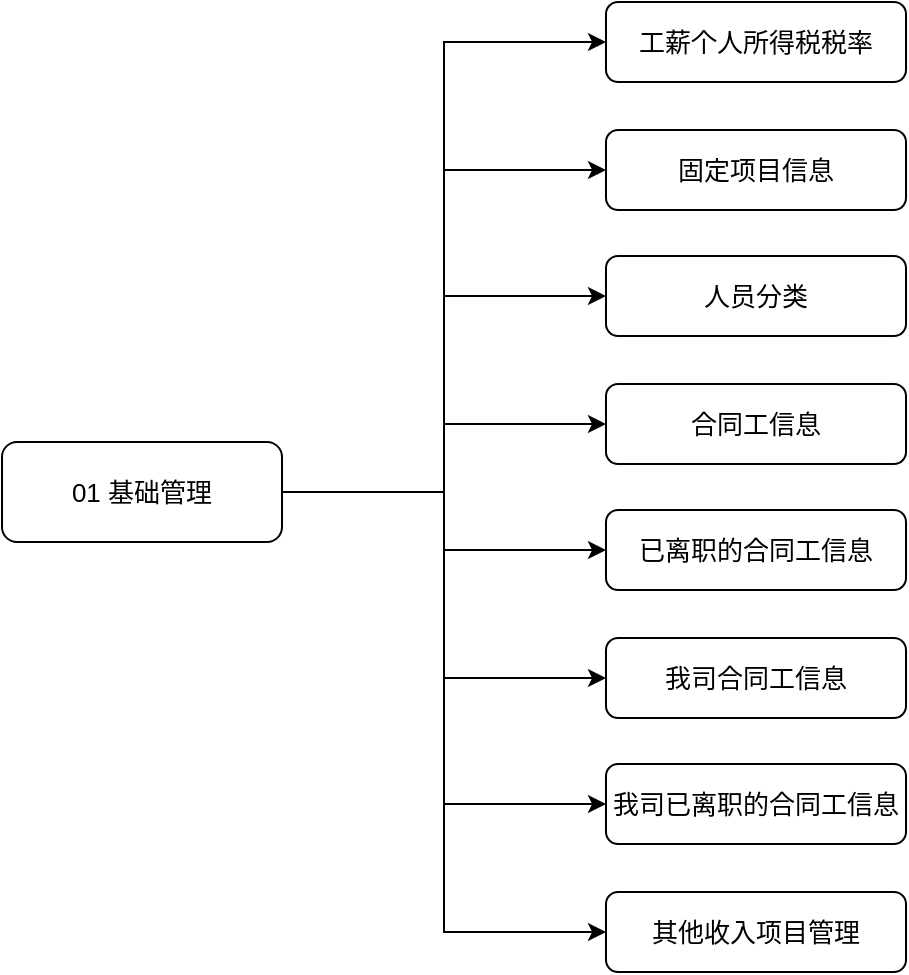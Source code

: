 <mxfile version="21.3.8" type="github" pages="8">
  <diagram name="01 基础管理" id="TdalaOrlAJjaWRF8ksaa">
    <mxGraphModel dx="1434" dy="740" grid="1" gridSize="10" guides="1" tooltips="1" connect="1" arrows="1" fold="1" page="1" pageScale="1" pageWidth="827" pageHeight="1169" math="0" shadow="0">
      <root>
        <mxCell id="0" />
        <mxCell id="1" parent="0" />
        <mxCell id="5uI-ygCqjJ37hUJFTX-i-10" style="edgeStyle=orthogonalEdgeStyle;rounded=0;orthogonalLoop=1;jettySize=auto;html=1;exitX=1;exitY=0.5;exitDx=0;exitDy=0;entryX=0;entryY=0.5;entryDx=0;entryDy=0;fontSize=13;" edge="1" parent="1" source="5uI-ygCqjJ37hUJFTX-i-1" target="5uI-ygCqjJ37hUJFTX-i-2">
          <mxGeometry relative="1" as="geometry" />
        </mxCell>
        <mxCell id="5uI-ygCqjJ37hUJFTX-i-11" style="edgeStyle=orthogonalEdgeStyle;rounded=0;orthogonalLoop=1;jettySize=auto;html=1;exitX=1;exitY=0.5;exitDx=0;exitDy=0;entryX=0;entryY=0.5;entryDx=0;entryDy=0;fontSize=13;" edge="1" parent="1" source="5uI-ygCqjJ37hUJFTX-i-1" target="5uI-ygCqjJ37hUJFTX-i-3">
          <mxGeometry relative="1" as="geometry" />
        </mxCell>
        <mxCell id="5uI-ygCqjJ37hUJFTX-i-12" style="edgeStyle=orthogonalEdgeStyle;rounded=0;orthogonalLoop=1;jettySize=auto;html=1;exitX=1;exitY=0.5;exitDx=0;exitDy=0;entryX=0;entryY=0.5;entryDx=0;entryDy=0;fontSize=13;" edge="1" parent="1" source="5uI-ygCqjJ37hUJFTX-i-1" target="5uI-ygCqjJ37hUJFTX-i-4">
          <mxGeometry relative="1" as="geometry" />
        </mxCell>
        <mxCell id="5uI-ygCqjJ37hUJFTX-i-13" style="edgeStyle=orthogonalEdgeStyle;rounded=0;orthogonalLoop=1;jettySize=auto;html=1;exitX=1;exitY=0.5;exitDx=0;exitDy=0;fontSize=13;" edge="1" parent="1" source="5uI-ygCqjJ37hUJFTX-i-1" target="5uI-ygCqjJ37hUJFTX-i-5">
          <mxGeometry relative="1" as="geometry" />
        </mxCell>
        <mxCell id="5uI-ygCqjJ37hUJFTX-i-14" style="edgeStyle=orthogonalEdgeStyle;rounded=0;orthogonalLoop=1;jettySize=auto;html=1;exitX=1;exitY=0.5;exitDx=0;exitDy=0;fontSize=13;" edge="1" parent="1" source="5uI-ygCqjJ37hUJFTX-i-1" target="5uI-ygCqjJ37hUJFTX-i-6">
          <mxGeometry relative="1" as="geometry" />
        </mxCell>
        <mxCell id="5uI-ygCqjJ37hUJFTX-i-15" style="edgeStyle=orthogonalEdgeStyle;rounded=0;orthogonalLoop=1;jettySize=auto;html=1;exitX=1;exitY=0.5;exitDx=0;exitDy=0;entryX=0;entryY=0.5;entryDx=0;entryDy=0;fontSize=13;" edge="1" parent="1" source="5uI-ygCqjJ37hUJFTX-i-1" target="5uI-ygCqjJ37hUJFTX-i-7">
          <mxGeometry relative="1" as="geometry" />
        </mxCell>
        <mxCell id="5uI-ygCqjJ37hUJFTX-i-16" style="edgeStyle=orthogonalEdgeStyle;rounded=0;orthogonalLoop=1;jettySize=auto;html=1;exitX=1;exitY=0.5;exitDx=0;exitDy=0;entryX=0;entryY=0.5;entryDx=0;entryDy=0;fontSize=13;" edge="1" parent="1" source="5uI-ygCqjJ37hUJFTX-i-1" target="5uI-ygCqjJ37hUJFTX-i-8">
          <mxGeometry relative="1" as="geometry" />
        </mxCell>
        <mxCell id="5uI-ygCqjJ37hUJFTX-i-17" style="edgeStyle=orthogonalEdgeStyle;rounded=0;orthogonalLoop=1;jettySize=auto;html=1;exitX=1;exitY=0.5;exitDx=0;exitDy=0;entryX=0;entryY=0.5;entryDx=0;entryDy=0;fontSize=13;" edge="1" parent="1" source="5uI-ygCqjJ37hUJFTX-i-1" target="5uI-ygCqjJ37hUJFTX-i-9">
          <mxGeometry relative="1" as="geometry" />
        </mxCell>
        <mxCell id="5uI-ygCqjJ37hUJFTX-i-1" value="01 基础管理" style="rounded=1;whiteSpace=wrap;html=1;fontSize=13;" vertex="1" parent="1">
          <mxGeometry x="140" y="340" width="140" height="50" as="geometry" />
        </mxCell>
        <mxCell id="5uI-ygCqjJ37hUJFTX-i-2" value="工薪个人所得税税率" style="rounded=1;whiteSpace=wrap;html=1;fontSize=13;" vertex="1" parent="1">
          <mxGeometry x="442" y="120" width="150" height="40" as="geometry" />
        </mxCell>
        <mxCell id="5uI-ygCqjJ37hUJFTX-i-3" value="固定项目信息" style="rounded=1;whiteSpace=wrap;html=1;fontSize=13;" vertex="1" parent="1">
          <mxGeometry x="442" y="184" width="150" height="40" as="geometry" />
        </mxCell>
        <mxCell id="5uI-ygCqjJ37hUJFTX-i-4" value="人员分类" style="rounded=1;whiteSpace=wrap;html=1;fontSize=13;" vertex="1" parent="1">
          <mxGeometry x="442" y="247" width="150" height="40" as="geometry" />
        </mxCell>
        <mxCell id="5uI-ygCqjJ37hUJFTX-i-5" value="合同工信息" style="rounded=1;whiteSpace=wrap;html=1;fontSize=13;" vertex="1" parent="1">
          <mxGeometry x="442" y="311" width="150" height="40" as="geometry" />
        </mxCell>
        <mxCell id="5uI-ygCqjJ37hUJFTX-i-6" value="已离职的合同工信息" style="rounded=1;whiteSpace=wrap;html=1;fontSize=13;" vertex="1" parent="1">
          <mxGeometry x="442" y="374" width="150" height="40" as="geometry" />
        </mxCell>
        <mxCell id="5uI-ygCqjJ37hUJFTX-i-7" value="我司合同工信息" style="rounded=1;whiteSpace=wrap;html=1;fontSize=13;" vertex="1" parent="1">
          <mxGeometry x="442" y="438" width="150" height="40" as="geometry" />
        </mxCell>
        <mxCell id="5uI-ygCqjJ37hUJFTX-i-8" value="我司已离职的合同工信息" style="rounded=1;whiteSpace=wrap;html=1;fontSize=13;" vertex="1" parent="1">
          <mxGeometry x="442" y="501" width="150" height="40" as="geometry" />
        </mxCell>
        <mxCell id="5uI-ygCqjJ37hUJFTX-i-9" value="其他收入项目管理" style="rounded=1;whiteSpace=wrap;html=1;fontSize=13;" vertex="1" parent="1">
          <mxGeometry x="442" y="565" width="150" height="40" as="geometry" />
        </mxCell>
      </root>
    </mxGraphModel>
  </diagram>
  <diagram id="5AiBq8TkDmLXCmBJVxZw" name="02 小程序信息与发布">
    <mxGraphModel dx="1434" dy="796" grid="1" gridSize="10" guides="1" tooltips="1" connect="1" arrows="1" fold="1" page="1" pageScale="1" pageWidth="827" pageHeight="1169" math="0" shadow="0">
      <root>
        <mxCell id="0" />
        <mxCell id="1" parent="0" />
        <mxCell id="6HSAuokOWffdYc0VG0xk-1" style="edgeStyle=orthogonalEdgeStyle;rounded=0;orthogonalLoop=1;jettySize=auto;html=1;exitX=1;exitY=0.5;exitDx=0;exitDy=0;entryX=0;entryY=0.5;entryDx=0;entryDy=0;fontSize=13;" edge="1" parent="1" source="6HSAuokOWffdYc0VG0xk-9" target="6HSAuokOWffdYc0VG0xk-10">
          <mxGeometry relative="1" as="geometry" />
        </mxCell>
        <mxCell id="6HSAuokOWffdYc0VG0xk-2" style="edgeStyle=orthogonalEdgeStyle;rounded=0;orthogonalLoop=1;jettySize=auto;html=1;exitX=1;exitY=0.5;exitDx=0;exitDy=0;entryX=0;entryY=0.5;entryDx=0;entryDy=0;fontSize=13;" edge="1" parent="1" source="6HSAuokOWffdYc0VG0xk-9" target="6HSAuokOWffdYc0VG0xk-11">
          <mxGeometry relative="1" as="geometry" />
        </mxCell>
        <mxCell id="6HSAuokOWffdYc0VG0xk-9" value="02 小程序信息与发布" style="rounded=1;whiteSpace=wrap;html=1;fontSize=13;" vertex="1" parent="1">
          <mxGeometry x="140" y="340" width="140" height="50" as="geometry" />
        </mxCell>
        <mxCell id="6HSAuokOWffdYc0VG0xk-10" value="公告管理" style="rounded=1;whiteSpace=wrap;html=1;fontSize=13;" vertex="1" parent="1">
          <mxGeometry x="440" y="313" width="150" height="40" as="geometry" />
        </mxCell>
        <mxCell id="6HSAuokOWffdYc0VG0xk-11" value="小程序海报管理" style="rounded=1;whiteSpace=wrap;html=1;fontSize=13;" vertex="1" parent="1">
          <mxGeometry x="440" y="377" width="150" height="40" as="geometry" />
        </mxCell>
      </root>
    </mxGraphModel>
  </diagram>
  <diagram id="GMn6qM1KLobI7-BGd-_n" name="03 团队与项目管理">
    <mxGraphModel dx="1434" dy="796" grid="1" gridSize="10" guides="1" tooltips="1" connect="1" arrows="1" fold="1" page="1" pageScale="1" pageWidth="827" pageHeight="1169" math="0" shadow="0">
      <root>
        <mxCell id="0" />
        <mxCell id="1" parent="0" />
        <mxCell id="bkFVBywFgQEd2bjUMpb1-1" style="edgeStyle=orthogonalEdgeStyle;rounded=0;orthogonalLoop=1;jettySize=auto;html=1;exitX=1;exitY=0.5;exitDx=0;exitDy=0;entryX=0;entryY=0.5;entryDx=0;entryDy=0;fontSize=13;" edge="1" parent="1" source="bkFVBywFgQEd2bjUMpb1-9" target="bkFVBywFgQEd2bjUMpb1-10">
          <mxGeometry relative="1" as="geometry" />
        </mxCell>
        <mxCell id="bkFVBywFgQEd2bjUMpb1-2" style="edgeStyle=orthogonalEdgeStyle;rounded=0;orthogonalLoop=1;jettySize=auto;html=1;exitX=1;exitY=0.5;exitDx=0;exitDy=0;entryX=0;entryY=0.5;entryDx=0;entryDy=0;fontSize=13;" edge="1" parent="1" source="bkFVBywFgQEd2bjUMpb1-9" target="bkFVBywFgQEd2bjUMpb1-11">
          <mxGeometry relative="1" as="geometry" />
        </mxCell>
        <mxCell id="bkFVBywFgQEd2bjUMpb1-3" style="edgeStyle=orthogonalEdgeStyle;rounded=0;orthogonalLoop=1;jettySize=auto;html=1;exitX=1;exitY=0.5;exitDx=0;exitDy=0;entryX=0;entryY=0.5;entryDx=0;entryDy=0;fontSize=13;" edge="1" parent="1" source="bkFVBywFgQEd2bjUMpb1-9" target="bkFVBywFgQEd2bjUMpb1-12">
          <mxGeometry relative="1" as="geometry" />
        </mxCell>
        <mxCell id="bkFVBywFgQEd2bjUMpb1-4" style="edgeStyle=orthogonalEdgeStyle;rounded=0;orthogonalLoop=1;jettySize=auto;html=1;exitX=1;exitY=0.5;exitDx=0;exitDy=0;fontSize=13;" edge="1" parent="1" source="bkFVBywFgQEd2bjUMpb1-9" target="bkFVBywFgQEd2bjUMpb1-13">
          <mxGeometry relative="1" as="geometry" />
        </mxCell>
        <mxCell id="bkFVBywFgQEd2bjUMpb1-6" style="edgeStyle=orthogonalEdgeStyle;rounded=0;orthogonalLoop=1;jettySize=auto;html=1;exitX=1;exitY=0.5;exitDx=0;exitDy=0;entryX=0;entryY=0.5;entryDx=0;entryDy=0;fontSize=13;" edge="1" parent="1" source="bkFVBywFgQEd2bjUMpb1-9" target="bkFVBywFgQEd2bjUMpb1-15">
          <mxGeometry relative="1" as="geometry" />
        </mxCell>
        <mxCell id="bkFVBywFgQEd2bjUMpb1-7" style="edgeStyle=orthogonalEdgeStyle;rounded=0;orthogonalLoop=1;jettySize=auto;html=1;exitX=1;exitY=0.5;exitDx=0;exitDy=0;entryX=0;entryY=0.5;entryDx=0;entryDy=0;fontSize=13;" edge="1" parent="1" source="bkFVBywFgQEd2bjUMpb1-9" target="bkFVBywFgQEd2bjUMpb1-16">
          <mxGeometry relative="1" as="geometry" />
        </mxCell>
        <mxCell id="7RH8R98XhEmLlqintfm6-1" style="edgeStyle=orthogonalEdgeStyle;rounded=0;orthogonalLoop=1;jettySize=auto;html=1;exitX=1;exitY=0.5;exitDx=0;exitDy=0;entryX=0;entryY=0.5;entryDx=0;entryDy=0;" edge="1" parent="1" source="bkFVBywFgQEd2bjUMpb1-9" target="bkFVBywFgQEd2bjUMpb1-14">
          <mxGeometry relative="1" as="geometry" />
        </mxCell>
        <mxCell id="bkFVBywFgQEd2bjUMpb1-9" value="03 团队与项目管理" style="rounded=1;whiteSpace=wrap;html=1;fontSize=13;" vertex="1" parent="1">
          <mxGeometry x="140" y="306" width="140" height="50" as="geometry" />
        </mxCell>
        <mxCell id="bkFVBywFgQEd2bjUMpb1-10" value="我的项目信息" style="rounded=1;whiteSpace=wrap;html=1;fontSize=13;" vertex="1" parent="1">
          <mxGeometry x="440" y="120" width="150" height="40" as="geometry" />
        </mxCell>
        <mxCell id="bkFVBywFgQEd2bjUMpb1-11" value="团队信息管理" style="rounded=1;whiteSpace=wrap;html=1;fontSize=13;" vertex="1" parent="1">
          <mxGeometry x="440" y="184" width="150" height="40" as="geometry" />
        </mxCell>
        <mxCell id="bkFVBywFgQEd2bjUMpb1-12" value="我的团队信息管理" style="rounded=1;whiteSpace=wrap;html=1;fontSize=13;" vertex="1" parent="1">
          <mxGeometry x="440" y="247" width="150" height="40" as="geometry" />
        </mxCell>
        <mxCell id="bkFVBywFgQEd2bjUMpb1-13" value="我的团队信息人员管理" style="rounded=1;whiteSpace=wrap;html=1;fontSize=13;" vertex="1" parent="1">
          <mxGeometry x="440" y="311" width="150" height="40" as="geometry" />
        </mxCell>
        <mxCell id="bkFVBywFgQEd2bjUMpb1-14" value="部门用户管理" style="rounded=1;whiteSpace=wrap;html=1;fontSize=13;" vertex="1" parent="1">
          <mxGeometry x="440" y="374" width="150" height="40" as="geometry" />
        </mxCell>
        <mxCell id="bkFVBywFgQEd2bjUMpb1-15" value="部门用户管理[超级管理员专用]" style="rounded=1;whiteSpace=wrap;html=1;fontSize=13;" vertex="1" parent="1">
          <mxGeometry x="440" y="438" width="150" height="40" as="geometry" />
        </mxCell>
        <mxCell id="bkFVBywFgQEd2bjUMpb1-16" value="已删除部门用户" style="rounded=1;whiteSpace=wrap;html=1;fontSize=13;" vertex="1" parent="1">
          <mxGeometry x="440" y="501" width="150" height="40" as="geometry" />
        </mxCell>
      </root>
    </mxGraphModel>
  </diagram>
  <diagram id="tyS06lkljQJFEwCAz4Dy" name="04 薪酬待遇标准">
    <mxGraphModel dx="1434" dy="796" grid="1" gridSize="10" guides="1" tooltips="1" connect="1" arrows="1" fold="1" page="1" pageScale="1" pageWidth="827" pageHeight="1169" math="0" shadow="0">
      <root>
        <mxCell id="0" />
        <mxCell id="1" parent="0" />
        <mxCell id="oTIm9uTMyOU5fXK9sZv_-1" style="edgeStyle=orthogonalEdgeStyle;rounded=0;orthogonalLoop=1;jettySize=auto;html=1;exitX=1;exitY=0.5;exitDx=0;exitDy=0;entryX=0;entryY=0.5;entryDx=0;entryDy=0;fontSize=13;" edge="1" parent="1" source="oTIm9uTMyOU5fXK9sZv_-7" target="oTIm9uTMyOU5fXK9sZv_-8">
          <mxGeometry relative="1" as="geometry" />
        </mxCell>
        <mxCell id="oTIm9uTMyOU5fXK9sZv_-2" style="edgeStyle=orthogonalEdgeStyle;rounded=0;orthogonalLoop=1;jettySize=auto;html=1;exitX=1;exitY=0.5;exitDx=0;exitDy=0;entryX=0;entryY=0.5;entryDx=0;entryDy=0;fontSize=13;" edge="1" parent="1" source="oTIm9uTMyOU5fXK9sZv_-7" target="oTIm9uTMyOU5fXK9sZv_-9">
          <mxGeometry relative="1" as="geometry" />
        </mxCell>
        <mxCell id="oTIm9uTMyOU5fXK9sZv_-3" style="edgeStyle=orthogonalEdgeStyle;rounded=0;orthogonalLoop=1;jettySize=auto;html=1;exitX=1;exitY=0.5;exitDx=0;exitDy=0;entryX=0;entryY=0.5;entryDx=0;entryDy=0;fontSize=13;" edge="1" parent="1" source="oTIm9uTMyOU5fXK9sZv_-7" target="oTIm9uTMyOU5fXK9sZv_-10">
          <mxGeometry relative="1" as="geometry" />
        </mxCell>
        <mxCell id="oTIm9uTMyOU5fXK9sZv_-4" style="edgeStyle=orthogonalEdgeStyle;rounded=0;orthogonalLoop=1;jettySize=auto;html=1;exitX=1;exitY=0.5;exitDx=0;exitDy=0;fontSize=13;" edge="1" parent="1" source="oTIm9uTMyOU5fXK9sZv_-7" target="oTIm9uTMyOU5fXK9sZv_-11">
          <mxGeometry relative="1" as="geometry" />
        </mxCell>
        <mxCell id="oTIm9uTMyOU5fXK9sZv_-5" style="edgeStyle=orthogonalEdgeStyle;rounded=0;orthogonalLoop=1;jettySize=auto;html=1;exitX=1;exitY=0.5;exitDx=0;exitDy=0;entryX=0;entryY=0.5;entryDx=0;entryDy=0;fontSize=13;" edge="1" parent="1" source="oTIm9uTMyOU5fXK9sZv_-7" target="oTIm9uTMyOU5fXK9sZv_-13">
          <mxGeometry relative="1" as="geometry" />
        </mxCell>
        <mxCell id="oTIm9uTMyOU5fXK9sZv_-6" style="edgeStyle=orthogonalEdgeStyle;rounded=0;orthogonalLoop=1;jettySize=auto;html=1;exitX=1;exitY=0.5;exitDx=0;exitDy=0;entryX=0;entryY=0.5;entryDx=0;entryDy=0;" edge="1" parent="1" source="oTIm9uTMyOU5fXK9sZv_-7" target="oTIm9uTMyOU5fXK9sZv_-12">
          <mxGeometry relative="1" as="geometry" />
        </mxCell>
        <mxCell id="oTIm9uTMyOU5fXK9sZv_-7" value="04 薪酬待遇标准" style="rounded=1;whiteSpace=wrap;html=1;fontSize=13;" vertex="1" parent="1">
          <mxGeometry x="140" y="270" width="140" height="50" as="geometry" />
        </mxCell>
        <mxCell id="oTIm9uTMyOU5fXK9sZv_-8" value="合同工薪酬待遇标准" style="rounded=1;whiteSpace=wrap;html=1;fontSize=13;" vertex="1" parent="1">
          <mxGeometry x="441" y="120" width="150" height="40" as="geometry" />
        </mxCell>
        <mxCell id="oTIm9uTMyOU5fXK9sZv_-9" value="合同工薪酬待遇变更" style="rounded=1;whiteSpace=wrap;html=1;fontSize=13;" vertex="1" parent="1">
          <mxGeometry x="441" y="184" width="150" height="40" as="geometry" />
        </mxCell>
        <mxCell id="oTIm9uTMyOU5fXK9sZv_-10" value="合同工薪酬待遇变更申请" style="rounded=1;whiteSpace=wrap;html=1;fontSize=13;" vertex="1" parent="1">
          <mxGeometry x="441" y="247" width="150" height="40" as="geometry" />
        </mxCell>
        <mxCell id="oTIm9uTMyOU5fXK9sZv_-11" value="合同工薪酬待遇标准变更人事处审核" style="rounded=1;whiteSpace=wrap;html=1;fontSize=13;" vertex="1" parent="1">
          <mxGeometry x="441" y="311" width="150" height="40" as="geometry" />
        </mxCell>
        <mxCell id="oTIm9uTMyOU5fXK9sZv_-12" value="合同工薪酬待遇标准变更申请查询" style="rounded=1;whiteSpace=wrap;html=1;fontSize=13;" vertex="1" parent="1">
          <mxGeometry x="441" y="374" width="150" height="40" as="geometry" />
        </mxCell>
        <mxCell id="oTIm9uTMyOU5fXK9sZv_-13" value="合同工薪酬待遇标准变更申请明细查询" style="rounded=1;whiteSpace=wrap;html=1;fontSize=13;" vertex="1" parent="1">
          <mxGeometry x="441" y="438" width="150" height="40" as="geometry" />
        </mxCell>
      </root>
    </mxGraphModel>
  </diagram>
  <diagram id="39wBOeBsnETTIP6W5zmb" name="05 申报管理">
    <mxGraphModel dx="1434" dy="796" grid="1" gridSize="10" guides="1" tooltips="1" connect="1" arrows="1" fold="1" page="1" pageScale="1" pageWidth="827" pageHeight="1169" math="0" shadow="0">
      <root>
        <mxCell id="0" />
        <mxCell id="1" parent="0" />
        <mxCell id="vbLfmXhrvDPKkQka-krZ-1" style="edgeStyle=orthogonalEdgeStyle;rounded=0;orthogonalLoop=1;jettySize=auto;html=1;exitX=1;exitY=0.5;exitDx=0;exitDy=0;entryX=0;entryY=0.5;entryDx=0;entryDy=0;fontSize=13;" edge="1" parent="1" source="vbLfmXhrvDPKkQka-krZ-7" target="vbLfmXhrvDPKkQka-krZ-8">
          <mxGeometry relative="1" as="geometry" />
        </mxCell>
        <mxCell id="vbLfmXhrvDPKkQka-krZ-2" style="edgeStyle=orthogonalEdgeStyle;rounded=0;orthogonalLoop=1;jettySize=auto;html=1;exitX=1;exitY=0.5;exitDx=0;exitDy=0;entryX=0;entryY=0.5;entryDx=0;entryDy=0;fontSize=13;" edge="1" parent="1" source="vbLfmXhrvDPKkQka-krZ-7" target="vbLfmXhrvDPKkQka-krZ-9">
          <mxGeometry relative="1" as="geometry" />
        </mxCell>
        <mxCell id="vbLfmXhrvDPKkQka-krZ-3" style="edgeStyle=orthogonalEdgeStyle;rounded=0;orthogonalLoop=1;jettySize=auto;html=1;exitX=1;exitY=0.5;exitDx=0;exitDy=0;entryX=0;entryY=0.5;entryDx=0;entryDy=0;fontSize=13;" edge="1" parent="1" source="vbLfmXhrvDPKkQka-krZ-7" target="vbLfmXhrvDPKkQka-krZ-10">
          <mxGeometry relative="1" as="geometry" />
        </mxCell>
        <mxCell id="vbLfmXhrvDPKkQka-krZ-6" style="edgeStyle=orthogonalEdgeStyle;rounded=0;orthogonalLoop=1;jettySize=auto;html=1;exitX=1;exitY=0.5;exitDx=0;exitDy=0;entryX=0;entryY=0.5;entryDx=0;entryDy=0;" edge="1" parent="1" source="vbLfmXhrvDPKkQka-krZ-7" target="vbLfmXhrvDPKkQka-krZ-11">
          <mxGeometry relative="1" as="geometry" />
        </mxCell>
        <mxCell id="1TlLKD0K48oSNqDBXFYZ-4" style="edgeStyle=orthogonalEdgeStyle;rounded=0;orthogonalLoop=1;jettySize=auto;html=1;exitX=1;exitY=0.5;exitDx=0;exitDy=0;entryX=0;entryY=0.5;entryDx=0;entryDy=0;" edge="1" parent="1" source="vbLfmXhrvDPKkQka-krZ-7" target="1TlLKD0K48oSNqDBXFYZ-3">
          <mxGeometry relative="1" as="geometry" />
        </mxCell>
        <mxCell id="vbLfmXhrvDPKkQka-krZ-7" value="05 申报管理" style="rounded=1;whiteSpace=wrap;html=1;fontSize=13;" vertex="1" parent="1">
          <mxGeometry x="180" y="185" width="140" height="50" as="geometry" />
        </mxCell>
        <mxCell id="vbLfmXhrvDPKkQka-krZ-8" value="工资申报" style="rounded=1;whiteSpace=wrap;html=1;fontSize=13;flipV=1;flipH=1;" vertex="1" parent="1">
          <mxGeometry x="482" y="130" width="150" height="40" as="geometry" />
        </mxCell>
        <mxCell id="vbLfmXhrvDPKkQka-krZ-9" value="个税修正" style="rounded=1;whiteSpace=wrap;html=1;fontSize=13;flipV=1;flipH=1;" vertex="1" parent="1">
          <mxGeometry x="482" y="190" width="150" height="40" as="geometry" />
        </mxCell>
        <mxCell id="vbLfmXhrvDPKkQka-krZ-10" value="人员信息" style="rounded=1;whiteSpace=wrap;html=1;fontSize=13;flipV=1;flipH=1;" vertex="1" parent="1">
          <mxGeometry x="482" y="70" width="150" height="40" as="geometry" />
        </mxCell>
        <mxCell id="vbLfmXhrvDPKkQka-krZ-11" value="工资发放" style="rounded=1;whiteSpace=wrap;html=1;fontSize=13;flipV=1;flipH=1;" vertex="1" parent="1">
          <mxGeometry x="482" y="250" width="150" height="40" as="geometry" />
        </mxCell>
        <mxCell id="1TlLKD0K48oSNqDBXFYZ-3" value="工资导盘" style="rounded=1;whiteSpace=wrap;html=1;fontSize=13;flipV=1;flipH=1;" vertex="1" parent="1">
          <mxGeometry x="482" y="310" width="150" height="40" as="geometry" />
        </mxCell>
      </root>
    </mxGraphModel>
  </diagram>
  <diagram id="w-16BkbxBnJ2Ar7U0B3p" name="06 工资申报">
    <mxGraphModel dx="1434" dy="796" grid="1" gridSize="10" guides="1" tooltips="1" connect="1" arrows="1" fold="1" page="1" pageScale="1" pageWidth="827" pageHeight="1169" math="0" shadow="0">
      <root>
        <mxCell id="0" />
        <mxCell id="1" parent="0" />
        <mxCell id="K9MkZiDZFRRNeZ5npRKX-1" style="edgeStyle=orthogonalEdgeStyle;rounded=0;orthogonalLoop=1;jettySize=auto;html=1;exitX=1;exitY=0.5;exitDx=0;exitDy=0;entryX=0;entryY=0.5;entryDx=0;entryDy=0;fontSize=13;" edge="1" parent="1" source="K9MkZiDZFRRNeZ5npRKX-8" target="K9MkZiDZFRRNeZ5npRKX-9">
          <mxGeometry relative="1" as="geometry" />
        </mxCell>
        <mxCell id="K9MkZiDZFRRNeZ5npRKX-2" style="edgeStyle=orthogonalEdgeStyle;rounded=0;orthogonalLoop=1;jettySize=auto;html=1;exitX=1;exitY=0.5;exitDx=0;exitDy=0;entryX=0;entryY=0.5;entryDx=0;entryDy=0;fontSize=13;" edge="1" parent="1" source="K9MkZiDZFRRNeZ5npRKX-8" target="K9MkZiDZFRRNeZ5npRKX-10">
          <mxGeometry relative="1" as="geometry" />
        </mxCell>
        <mxCell id="K9MkZiDZFRRNeZ5npRKX-3" style="edgeStyle=orthogonalEdgeStyle;rounded=0;orthogonalLoop=1;jettySize=auto;html=1;exitX=1;exitY=0.5;exitDx=0;exitDy=0;entryX=0;entryY=0.5;entryDx=0;entryDy=0;fontSize=13;" edge="1" parent="1" source="K9MkZiDZFRRNeZ5npRKX-8" target="K9MkZiDZFRRNeZ5npRKX-11">
          <mxGeometry relative="1" as="geometry" />
        </mxCell>
        <mxCell id="K9MkZiDZFRRNeZ5npRKX-6" style="edgeStyle=orthogonalEdgeStyle;rounded=0;orthogonalLoop=1;jettySize=auto;html=1;exitX=1;exitY=0.5;exitDx=0;exitDy=0;entryX=0;entryY=0.5;entryDx=0;entryDy=0;fontSize=13;" edge="1" parent="1" source="K9MkZiDZFRRNeZ5npRKX-8" target="K9MkZiDZFRRNeZ5npRKX-14">
          <mxGeometry relative="1" as="geometry" />
        </mxCell>
        <mxCell id="K9MkZiDZFRRNeZ5npRKX-16" style="edgeStyle=orthogonalEdgeStyle;rounded=0;orthogonalLoop=1;jettySize=auto;html=1;exitX=1;exitY=0.5;exitDx=0;exitDy=0;entryX=0;entryY=0.5;entryDx=0;entryDy=0;" edge="1" parent="1" source="K9MkZiDZFRRNeZ5npRKX-8" target="K9MkZiDZFRRNeZ5npRKX-13">
          <mxGeometry relative="1" as="geometry" />
        </mxCell>
        <mxCell id="LbxHpgWCcvP6gue3raBk-13" style="edgeStyle=orthogonalEdgeStyle;rounded=0;orthogonalLoop=1;jettySize=auto;html=1;exitX=1;exitY=0.5;exitDx=0;exitDy=0;entryX=0;entryY=0.5;entryDx=0;entryDy=0;" edge="1" parent="1" source="K9MkZiDZFRRNeZ5npRKX-8" target="K9MkZiDZFRRNeZ5npRKX-12">
          <mxGeometry relative="1" as="geometry" />
        </mxCell>
        <mxCell id="LbxHpgWCcvP6gue3raBk-14" style="edgeStyle=orthogonalEdgeStyle;rounded=0;orthogonalLoop=1;jettySize=auto;html=1;exitX=1;exitY=0.5;exitDx=0;exitDy=0;entryX=0;entryY=0.5;entryDx=0;entryDy=0;" edge="1" parent="1" source="K9MkZiDZFRRNeZ5npRKX-8" target="LbxHpgWCcvP6gue3raBk-1">
          <mxGeometry relative="1" as="geometry" />
        </mxCell>
        <mxCell id="LbxHpgWCcvP6gue3raBk-15" style="edgeStyle=orthogonalEdgeStyle;rounded=0;orthogonalLoop=1;jettySize=auto;html=1;exitX=1;exitY=0.5;exitDx=0;exitDy=0;entryX=0;entryY=0.5;entryDx=0;entryDy=0;" edge="1" parent="1" source="K9MkZiDZFRRNeZ5npRKX-8" target="LbxHpgWCcvP6gue3raBk-2">
          <mxGeometry relative="1" as="geometry" />
        </mxCell>
        <mxCell id="LbxHpgWCcvP6gue3raBk-16" style="edgeStyle=orthogonalEdgeStyle;rounded=0;orthogonalLoop=1;jettySize=auto;html=1;exitX=1;exitY=0.5;exitDx=0;exitDy=0;entryX=0;entryY=0.5;entryDx=0;entryDy=0;" edge="1" parent="1" source="K9MkZiDZFRRNeZ5npRKX-8" target="LbxHpgWCcvP6gue3raBk-3">
          <mxGeometry relative="1" as="geometry" />
        </mxCell>
        <mxCell id="LbxHpgWCcvP6gue3raBk-17" style="edgeStyle=orthogonalEdgeStyle;rounded=0;orthogonalLoop=1;jettySize=auto;html=1;exitX=1;exitY=0.5;exitDx=0;exitDy=0;" edge="1" parent="1" source="K9MkZiDZFRRNeZ5npRKX-8" target="LbxHpgWCcvP6gue3raBk-4">
          <mxGeometry relative="1" as="geometry" />
        </mxCell>
        <mxCell id="LbxHpgWCcvP6gue3raBk-20" style="edgeStyle=orthogonalEdgeStyle;rounded=0;orthogonalLoop=1;jettySize=auto;html=1;exitX=1;exitY=0.5;exitDx=0;exitDy=0;entryX=0;entryY=0.5;entryDx=0;entryDy=0;" edge="1" parent="1" source="K9MkZiDZFRRNeZ5npRKX-8" target="LbxHpgWCcvP6gue3raBk-7">
          <mxGeometry relative="1" as="geometry" />
        </mxCell>
        <mxCell id="LbxHpgWCcvP6gue3raBk-21" style="edgeStyle=orthogonalEdgeStyle;rounded=0;orthogonalLoop=1;jettySize=auto;html=1;exitX=1;exitY=0.5;exitDx=0;exitDy=0;entryX=0;entryY=0.5;entryDx=0;entryDy=0;" edge="1" parent="1" source="K9MkZiDZFRRNeZ5npRKX-8" target="LbxHpgWCcvP6gue3raBk-8">
          <mxGeometry relative="1" as="geometry" />
        </mxCell>
        <mxCell id="LbxHpgWCcvP6gue3raBk-22" style="edgeStyle=orthogonalEdgeStyle;rounded=0;orthogonalLoop=1;jettySize=auto;html=1;exitX=1;exitY=0.5;exitDx=0;exitDy=0;entryX=0;entryY=0.5;entryDx=0;entryDy=0;" edge="1" parent="1" source="K9MkZiDZFRRNeZ5npRKX-8" target="LbxHpgWCcvP6gue3raBk-10">
          <mxGeometry relative="1" as="geometry" />
        </mxCell>
        <mxCell id="LbxHpgWCcvP6gue3raBk-23" style="edgeStyle=orthogonalEdgeStyle;rounded=0;orthogonalLoop=1;jettySize=auto;html=1;exitX=1;exitY=0.5;exitDx=0;exitDy=0;entryX=0;entryY=0.5;entryDx=0;entryDy=0;" edge="1" parent="1" source="K9MkZiDZFRRNeZ5npRKX-8" target="LbxHpgWCcvP6gue3raBk-11">
          <mxGeometry relative="1" as="geometry" />
        </mxCell>
        <mxCell id="LbxHpgWCcvP6gue3raBk-24" style="edgeStyle=orthogonalEdgeStyle;rounded=0;orthogonalLoop=1;jettySize=auto;html=1;exitX=1;exitY=0.5;exitDx=0;exitDy=0;entryX=0;entryY=0.5;entryDx=0;entryDy=0;" edge="1" parent="1" source="K9MkZiDZFRRNeZ5npRKX-8" target="LbxHpgWCcvP6gue3raBk-5">
          <mxGeometry relative="1" as="geometry" />
        </mxCell>
        <mxCell id="LbxHpgWCcvP6gue3raBk-25" style="edgeStyle=orthogonalEdgeStyle;rounded=0;orthogonalLoop=1;jettySize=auto;html=1;exitX=1;exitY=0.5;exitDx=0;exitDy=0;entryX=0;entryY=0.5;entryDx=0;entryDy=0;" edge="1" parent="1" source="K9MkZiDZFRRNeZ5npRKX-8" target="LbxHpgWCcvP6gue3raBk-6">
          <mxGeometry relative="1" as="geometry" />
        </mxCell>
        <mxCell id="LbxHpgWCcvP6gue3raBk-26" style="edgeStyle=orthogonalEdgeStyle;rounded=0;orthogonalLoop=1;jettySize=auto;html=1;exitX=1;exitY=0.5;exitDx=0;exitDy=0;entryX=0;entryY=0.5;entryDx=0;entryDy=0;" edge="1" parent="1" source="K9MkZiDZFRRNeZ5npRKX-8" target="LbxHpgWCcvP6gue3raBk-9">
          <mxGeometry relative="1" as="geometry" />
        </mxCell>
        <mxCell id="LbxHpgWCcvP6gue3raBk-27" style="edgeStyle=orthogonalEdgeStyle;rounded=0;orthogonalLoop=1;jettySize=auto;html=1;exitX=1;exitY=0.5;exitDx=0;exitDy=0;entryX=0;entryY=0.5;entryDx=0;entryDy=0;" edge="1" parent="1" source="K9MkZiDZFRRNeZ5npRKX-8" target="LbxHpgWCcvP6gue3raBk-4">
          <mxGeometry relative="1" as="geometry" />
        </mxCell>
        <mxCell id="K9MkZiDZFRRNeZ5npRKX-8" value="06 工资申报" style="rounded=1;whiteSpace=wrap;html=1;fontSize=13;" vertex="1" parent="1">
          <mxGeometry x="140" y="509" width="140" height="50" as="geometry" />
        </mxCell>
        <mxCell id="K9MkZiDZFRRNeZ5npRKX-9" value="月度社保公积金管理费" style="rounded=1;whiteSpace=wrap;html=1;fontSize=13;" vertex="1" parent="1">
          <mxGeometry x="440" y="120.5" width="150" height="40" as="geometry" />
        </mxCell>
        <mxCell id="K9MkZiDZFRRNeZ5npRKX-10" value="修正社保公积金管理费" style="rounded=1;whiteSpace=wrap;html=1;fontSize=13;" vertex="1" parent="1">
          <mxGeometry x="440" y="170" width="150" height="40" as="geometry" />
        </mxCell>
        <mxCell id="K9MkZiDZFRRNeZ5npRKX-11" value="暂缓申报的社保公积金管理费" style="rounded=1;whiteSpace=wrap;html=1;fontSize=13;" vertex="1" parent="1">
          <mxGeometry x="440" y="219" width="150" height="40" as="geometry" />
        </mxCell>
        <mxCell id="K9MkZiDZFRRNeZ5npRKX-12" value="已完成申报的社保公积金管理费" style="rounded=1;whiteSpace=wrap;html=1;fontSize=13;" vertex="1" parent="1">
          <mxGeometry x="440" y="268" width="150" height="40" as="geometry" />
        </mxCell>
        <mxCell id="K9MkZiDZFRRNeZ5npRKX-13" value="专项附加扣除管理" style="rounded=1;whiteSpace=wrap;html=1;fontSize=13;" vertex="1" parent="1">
          <mxGeometry x="440" y="317" width="150" height="40" as="geometry" />
        </mxCell>
        <mxCell id="K9MkZiDZFRRNeZ5npRKX-14" value="其他收入管理" style="rounded=1;whiteSpace=wrap;html=1;fontSize=13;" vertex="1" parent="1">
          <mxGeometry x="440" y="367" width="150" height="40" as="geometry" />
        </mxCell>
        <mxCell id="LbxHpgWCcvP6gue3raBk-1" value="待核定离职合同工" style="rounded=1;whiteSpace=wrap;html=1;fontSize=13;" vertex="1" parent="1">
          <mxGeometry x="440" y="416" width="150" height="40" as="geometry" />
        </mxCell>
        <mxCell id="LbxHpgWCcvP6gue3raBk-2" value="工资申报部门汇总审核" style="rounded=1;whiteSpace=wrap;html=1;fontSize=13;" vertex="1" parent="1">
          <mxGeometry x="440" y="465" width="150" height="40" as="geometry" />
        </mxCell>
        <mxCell id="LbxHpgWCcvP6gue3raBk-3" value="团队工资申报" style="rounded=1;whiteSpace=wrap;html=1;fontSize=13;" vertex="1" parent="1">
          <mxGeometry x="440" y="514" width="150" height="40" as="geometry" />
        </mxCell>
        <mxCell id="LbxHpgWCcvP6gue3raBk-4" value="工资申报部分提交审核" style="rounded=1;whiteSpace=wrap;html=1;fontSize=13;" vertex="1" parent="1">
          <mxGeometry x="440" y="563" width="150" height="40" as="geometry" />
        </mxCell>
        <mxCell id="LbxHpgWCcvP6gue3raBk-5" value="工资申报单人事处审核" style="rounded=1;whiteSpace=wrap;html=1;fontSize=13;" vertex="1" parent="1">
          <mxGeometry x="440" y="613" width="150" height="40" as="geometry" />
        </mxCell>
        <mxCell id="LbxHpgWCcvP6gue3raBk-6" value="工资计税" style="rounded=1;whiteSpace=wrap;html=1;fontSize=13;" vertex="1" parent="1">
          <mxGeometry x="440" y="662" width="150" height="40" as="geometry" />
        </mxCell>
        <mxCell id="LbxHpgWCcvP6gue3raBk-7" value="部门工资申报单接收" style="rounded=1;whiteSpace=wrap;html=1;fontSize=13;" vertex="1" parent="1">
          <mxGeometry x="440" y="711" width="150" height="40" as="geometry" />
        </mxCell>
        <mxCell id="LbxHpgWCcvP6gue3raBk-8" value="补充支出项目" style="rounded=1;whiteSpace=wrap;html=1;fontSize=13;" vertex="1" parent="1">
          <mxGeometry x="440" y="760" width="150" height="40" as="geometry" />
        </mxCell>
        <mxCell id="LbxHpgWCcvP6gue3raBk-9" value="补充支出项目审核" style="rounded=1;whiteSpace=wrap;html=1;fontSize=13;" vertex="1" parent="1">
          <mxGeometry x="440" y="810" width="150" height="40" as="geometry" />
        </mxCell>
        <mxCell id="LbxHpgWCcvP6gue3raBk-10" value="完成暂存凭证" style="rounded=1;whiteSpace=wrap;html=1;fontSize=13;" vertex="1" parent="1">
          <mxGeometry x="440" y="859" width="150" height="40" as="geometry" />
        </mxCell>
        <mxCell id="LbxHpgWCcvP6gue3raBk-11" value="打印本月工资申报单" style="rounded=1;whiteSpace=wrap;html=1;fontSize=13;" vertex="1" parent="1">
          <mxGeometry x="440" y="908" width="150" height="40" as="geometry" />
        </mxCell>
      </root>
    </mxGraphModel>
  </diagram>
  <diagram id="KtGjwSsd4m5U0v_eSdap" name="07 申报查询">
    <mxGraphModel dx="1434" dy="796" grid="1" gridSize="10" guides="1" tooltips="1" connect="1" arrows="1" fold="1" page="1" pageScale="1" pageWidth="827" pageHeight="1169" math="0" shadow="0">
      <root>
        <mxCell id="0" />
        <mxCell id="1" parent="0" />
        <mxCell id="NdtCnELuqEnryMMsrCEv-1" style="edgeStyle=orthogonalEdgeStyle;rounded=0;orthogonalLoop=1;jettySize=auto;html=1;exitX=1;exitY=0.5;exitDx=0;exitDy=0;entryX=0;entryY=0.5;entryDx=0;entryDy=0;fontSize=13;" edge="1" parent="1" source="NdtCnELuqEnryMMsrCEv-19" target="NdtCnELuqEnryMMsrCEv-20">
          <mxGeometry relative="1" as="geometry" />
        </mxCell>
        <mxCell id="NdtCnELuqEnryMMsrCEv-2" style="edgeStyle=orthogonalEdgeStyle;rounded=0;orthogonalLoop=1;jettySize=auto;html=1;exitX=1;exitY=0.5;exitDx=0;exitDy=0;entryX=0;entryY=0.5;entryDx=0;entryDy=0;fontSize=13;" edge="1" parent="1" source="NdtCnELuqEnryMMsrCEv-19" target="NdtCnELuqEnryMMsrCEv-21">
          <mxGeometry relative="1" as="geometry" />
        </mxCell>
        <mxCell id="NdtCnELuqEnryMMsrCEv-3" style="edgeStyle=orthogonalEdgeStyle;rounded=0;orthogonalLoop=1;jettySize=auto;html=1;exitX=1;exitY=0.5;exitDx=0;exitDy=0;entryX=0;entryY=0.5;entryDx=0;entryDy=0;fontSize=13;" edge="1" parent="1" source="NdtCnELuqEnryMMsrCEv-19" target="NdtCnELuqEnryMMsrCEv-22">
          <mxGeometry relative="1" as="geometry" />
        </mxCell>
        <mxCell id="NdtCnELuqEnryMMsrCEv-4" style="edgeStyle=orthogonalEdgeStyle;rounded=0;orthogonalLoop=1;jettySize=auto;html=1;exitX=1;exitY=0.5;exitDx=0;exitDy=0;entryX=0;entryY=0.5;entryDx=0;entryDy=0;fontSize=13;" edge="1" parent="1" source="NdtCnELuqEnryMMsrCEv-19" target="NdtCnELuqEnryMMsrCEv-25">
          <mxGeometry relative="1" as="geometry" />
        </mxCell>
        <mxCell id="NdtCnELuqEnryMMsrCEv-5" style="edgeStyle=orthogonalEdgeStyle;rounded=0;orthogonalLoop=1;jettySize=auto;html=1;exitX=1;exitY=0.5;exitDx=0;exitDy=0;entryX=0;entryY=0.5;entryDx=0;entryDy=0;" edge="1" parent="1" source="NdtCnELuqEnryMMsrCEv-19" target="NdtCnELuqEnryMMsrCEv-24">
          <mxGeometry relative="1" as="geometry" />
        </mxCell>
        <mxCell id="NdtCnELuqEnryMMsrCEv-6" style="edgeStyle=orthogonalEdgeStyle;rounded=0;orthogonalLoop=1;jettySize=auto;html=1;exitX=1;exitY=0.5;exitDx=0;exitDy=0;entryX=0;entryY=0.5;entryDx=0;entryDy=0;" edge="1" parent="1" source="NdtCnELuqEnryMMsrCEv-19" target="NdtCnELuqEnryMMsrCEv-23">
          <mxGeometry relative="1" as="geometry" />
        </mxCell>
        <mxCell id="WnKsrDeZjjVYI270fNO2-3" style="edgeStyle=orthogonalEdgeStyle;rounded=0;orthogonalLoop=1;jettySize=auto;html=1;exitX=1;exitY=0.5;exitDx=0;exitDy=0;entryX=0;entryY=0.5;entryDx=0;entryDy=0;" edge="1" parent="1" source="NdtCnELuqEnryMMsrCEv-19" target="WnKsrDeZjjVYI270fNO2-1">
          <mxGeometry relative="1" as="geometry" />
        </mxCell>
        <mxCell id="WnKsrDeZjjVYI270fNO2-4" style="edgeStyle=orthogonalEdgeStyle;rounded=0;orthogonalLoop=1;jettySize=auto;html=1;exitX=1;exitY=0.5;exitDx=0;exitDy=0;entryX=0;entryY=0.5;entryDx=0;entryDy=0;" edge="1" parent="1" source="NdtCnELuqEnryMMsrCEv-19" target="WnKsrDeZjjVYI270fNO2-2">
          <mxGeometry relative="1" as="geometry" />
        </mxCell>
        <mxCell id="NdtCnELuqEnryMMsrCEv-19" value="07 申报查询" style="rounded=1;whiteSpace=wrap;html=1;fontSize=13;" vertex="1" parent="1">
          <mxGeometry x="180" y="345" width="140" height="50" as="geometry" />
        </mxCell>
        <mxCell id="NdtCnELuqEnryMMsrCEv-20" value="工资申报进度查询" style="rounded=1;whiteSpace=wrap;html=1;fontSize=13;flipH=1;flipV=1;" vertex="1" parent="1">
          <mxGeometry x="481" y="120.5" width="150" height="40" as="geometry" />
        </mxCell>
        <mxCell id="NdtCnELuqEnryMMsrCEv-21" value="工资申报明细查询" style="rounded=1;whiteSpace=wrap;html=1;fontSize=13;flipH=1;flipV=1;" vertex="1" parent="1">
          <mxGeometry x="481" y="178" width="150" height="40" as="geometry" />
        </mxCell>
        <mxCell id="NdtCnELuqEnryMMsrCEv-22" value="工资申报明细查询[人事处专用]" style="rounded=1;whiteSpace=wrap;html=1;fontSize=13;flipH=1;flipV=1;" vertex="1" parent="1">
          <mxGeometry x="481" y="235" width="150" height="40" as="geometry" />
        </mxCell>
        <mxCell id="NdtCnELuqEnryMMsrCEv-23" value="团队工资申报查询" style="rounded=1;whiteSpace=wrap;html=1;fontSize=13;flipH=1;flipV=1;" vertex="1" parent="1">
          <mxGeometry x="481" y="292" width="150" height="40" as="geometry" />
        </mxCell>
        <mxCell id="NdtCnELuqEnryMMsrCEv-24" value="团队申报明细查询" style="rounded=1;whiteSpace=wrap;html=1;fontSize=13;flipH=1;flipV=1;" vertex="1" parent="1">
          <mxGeometry x="481" y="350" width="150" height="40" as="geometry" />
        </mxCell>
        <mxCell id="NdtCnELuqEnryMMsrCEv-25" value="人事处已审核的工资申报查询" style="rounded=1;whiteSpace=wrap;html=1;fontSize=13;flipH=1;flipV=1;" vertex="1" parent="1">
          <mxGeometry x="481" y="407" width="150" height="40" as="geometry" />
        </mxCell>
        <mxCell id="WnKsrDeZjjVYI270fNO2-1" value="人事处已审核的工资申报明细查询" style="rounded=1;whiteSpace=wrap;html=1;fontSize=13;flipH=1;flipV=1;" vertex="1" parent="1">
          <mxGeometry x="481" y="480" width="150" height="40" as="geometry" />
        </mxCell>
        <mxCell id="WnKsrDeZjjVYI270fNO2-2" value="工资申报支出项目变更档案" style="rounded=1;whiteSpace=wrap;html=1;fontSize=13;flipH=1;flipV=1;" vertex="1" parent="1">
          <mxGeometry x="481" y="545" width="150" height="40" as="geometry" />
        </mxCell>
      </root>
    </mxGraphModel>
  </diagram>
  <diagram id="q9XZINDe04LJvNlcuDYP" name="08 工资查询">
    <mxGraphModel dx="1434" dy="796" grid="1" gridSize="10" guides="1" tooltips="1" connect="1" arrows="1" fold="1" page="1" pageScale="1" pageWidth="827" pageHeight="1169" math="0" shadow="0">
      <root>
        <mxCell id="0" />
        <mxCell id="1" parent="0" />
        <mxCell id="tfVEHcWXJX62EA7UPPE4-1" style="edgeStyle=orthogonalEdgeStyle;rounded=0;orthogonalLoop=1;jettySize=auto;html=1;exitX=1;exitY=0.5;exitDx=0;exitDy=0;entryX=0;entryY=0.5;entryDx=0;entryDy=0;fontSize=13;" edge="1" parent="1" source="tfVEHcWXJX62EA7UPPE4-7" target="tfVEHcWXJX62EA7UPPE4-8">
          <mxGeometry relative="1" as="geometry" />
        </mxCell>
        <mxCell id="tfVEHcWXJX62EA7UPPE4-2" style="edgeStyle=orthogonalEdgeStyle;rounded=0;orthogonalLoop=1;jettySize=auto;html=1;exitX=1;exitY=0.5;exitDx=0;exitDy=0;entryX=0;entryY=0.5;entryDx=0;entryDy=0;fontSize=13;" edge="1" parent="1" source="tfVEHcWXJX62EA7UPPE4-7" target="tfVEHcWXJX62EA7UPPE4-9">
          <mxGeometry relative="1" as="geometry" />
        </mxCell>
        <mxCell id="tfVEHcWXJX62EA7UPPE4-3" style="edgeStyle=orthogonalEdgeStyle;rounded=0;orthogonalLoop=1;jettySize=auto;html=1;exitX=1;exitY=0.5;exitDx=0;exitDy=0;entryX=0;entryY=0.5;entryDx=0;entryDy=0;fontSize=13;" edge="1" parent="1" source="tfVEHcWXJX62EA7UPPE4-7" target="tfVEHcWXJX62EA7UPPE4-10">
          <mxGeometry relative="1" as="geometry" />
        </mxCell>
        <mxCell id="tfVEHcWXJX62EA7UPPE4-4" style="edgeStyle=orthogonalEdgeStyle;rounded=0;orthogonalLoop=1;jettySize=auto;html=1;exitX=1;exitY=0.5;exitDx=0;exitDy=0;entryX=0;entryY=0.5;entryDx=0;entryDy=0;fontSize=13;" edge="1" parent="1" source="tfVEHcWXJX62EA7UPPE4-7" target="tfVEHcWXJX62EA7UPPE4-13">
          <mxGeometry relative="1" as="geometry" />
        </mxCell>
        <mxCell id="tfVEHcWXJX62EA7UPPE4-5" style="edgeStyle=orthogonalEdgeStyle;rounded=0;orthogonalLoop=1;jettySize=auto;html=1;exitX=1;exitY=0.5;exitDx=0;exitDy=0;entryX=0;entryY=0.5;entryDx=0;entryDy=0;" edge="1" parent="1" source="tfVEHcWXJX62EA7UPPE4-7" target="tfVEHcWXJX62EA7UPPE4-12">
          <mxGeometry relative="1" as="geometry" />
        </mxCell>
        <mxCell id="tfVEHcWXJX62EA7UPPE4-6" style="edgeStyle=orthogonalEdgeStyle;rounded=0;orthogonalLoop=1;jettySize=auto;html=1;exitX=1;exitY=0.5;exitDx=0;exitDy=0;entryX=0;entryY=0.5;entryDx=0;entryDy=0;" edge="1" parent="1" source="tfVEHcWXJX62EA7UPPE4-7" target="tfVEHcWXJX62EA7UPPE4-11">
          <mxGeometry relative="1" as="geometry" />
        </mxCell>
        <mxCell id="tfVEHcWXJX62EA7UPPE4-7" value="08 工资查询" style="rounded=1;whiteSpace=wrap;html=1;fontSize=13;" vertex="1" parent="1">
          <mxGeometry x="180" y="260" width="140" height="50" as="geometry" />
        </mxCell>
        <mxCell id="tfVEHcWXJX62EA7UPPE4-8" value="未提交工资表的名单" style="rounded=1;whiteSpace=wrap;html=1;fontSize=13;" vertex="1" parent="1">
          <mxGeometry x="482" y="120.5" width="150" height="40" as="geometry" />
        </mxCell>
        <mxCell id="tfVEHcWXJX62EA7UPPE4-9" value="全员工资明细查询" style="rounded=1;whiteSpace=wrap;html=1;fontSize=13;" vertex="1" parent="1">
          <mxGeometry x="482" y="178" width="150" height="40" as="geometry" />
        </mxCell>
        <mxCell id="tfVEHcWXJX62EA7UPPE4-10" value="全员工其他收入查询" style="rounded=1;whiteSpace=wrap;html=1;fontSize=13;" vertex="1" parent="1">
          <mxGeometry x="482" y="235" width="150" height="40" as="geometry" />
        </mxCell>
        <mxCell id="tfVEHcWXJX62EA7UPPE4-11" value="合同工收入汇总" style="rounded=1;whiteSpace=wrap;html=1;fontSize=13;" vertex="1" parent="1">
          <mxGeometry x="482" y="292" width="150" height="40" as="geometry" />
        </mxCell>
        <mxCell id="tfVEHcWXJX62EA7UPPE4-12" value="合同工部门收入汇总" style="rounded=1;whiteSpace=wrap;html=1;fontSize=13;" vertex="1" parent="1">
          <mxGeometry x="482" y="350" width="150" height="40" as="geometry" />
        </mxCell>
        <mxCell id="tfVEHcWXJX62EA7UPPE4-13" value="合同工支出项目汇总" style="rounded=1;whiteSpace=wrap;html=1;fontSize=13;" vertex="1" parent="1">
          <mxGeometry x="482" y="407" width="150" height="40" as="geometry" />
        </mxCell>
      </root>
    </mxGraphModel>
  </diagram>
</mxfile>
